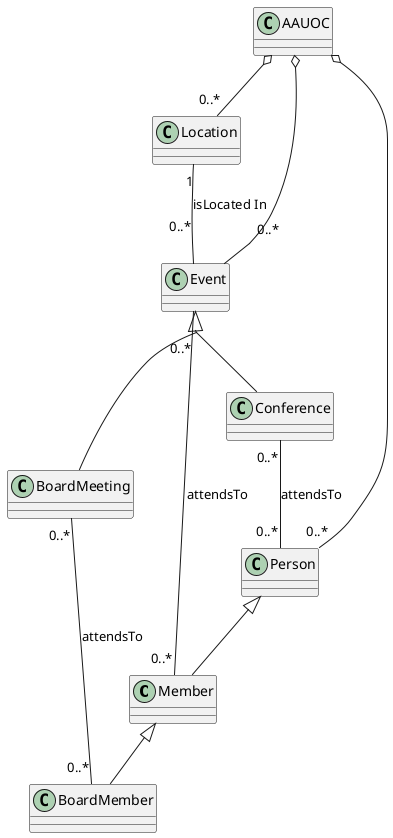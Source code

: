 @startuml
skinparam groupInheritance 2
class Member{
}
class BoardMember{
}
class Event{
}
class Conference{
}
class BoardMeeting{
}
class Location{
}
class Person{
}
class AAUOC{
}

Event <|-- Conference
Event <|-- BoardMeeting
Event "0..*"-- "0..*"Member : attendsTo

Person <|-- Member
Member <|-- BoardMember

AAUOC o-- "0..*"Person
AAUOC o-- "0..*"Location
AAUOC o-- "0..*"Event

Location "1" -- "0..*" Event : isLocated In

Conference "0..*" -- "0..*" Person : attendsTo
BoardMeeting "0..*" -- "0..*" BoardMember : attendsTo
@enduml